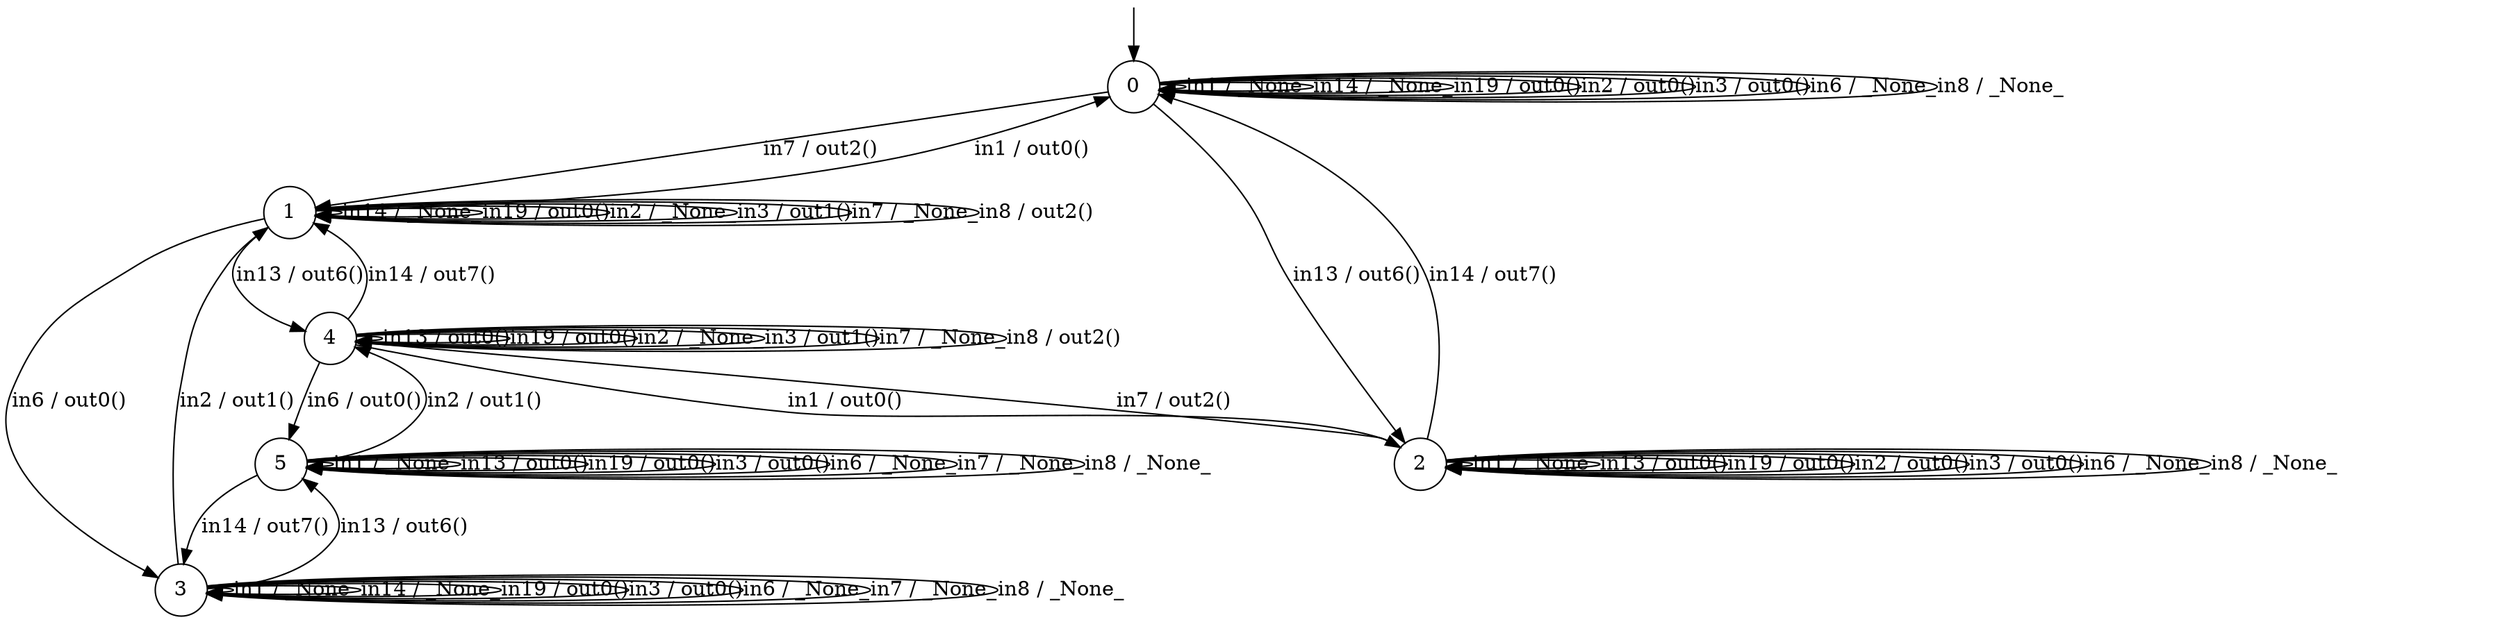 digraph g {

	s0 [shape="circle" label="0"];
	s1 [shape="circle" label="1"];
	s2 [shape="circle" label="2"];
	s3 [shape="circle" label="3"];
	s4 [shape="circle" label="4"];
	s5 [shape="circle" label="5"];
	s0 -> s0 [label="in1 / _None_"];
	s0 -> s2 [label="in13 / out6()"];
	s0 -> s0 [label="in14 / _None_"];
	s0 -> s0 [label="in19 / out0()"];
	s0 -> s0 [label="in2 / out0()"];
	s0 -> s0 [label="in3 / out0()"];
	s0 -> s0 [label="in6 / _None_"];
	s0 -> s1 [label="in7 / out2()"];
	s0 -> s0 [label="in8 / _None_"];
	s1 -> s0 [label="in1 / out0()"];
	s1 -> s4 [label="in13 / out6()"];
	s1 -> s1 [label="in14 / _None_"];
	s1 -> s1 [label="in19 / out0()"];
	s1 -> s1 [label="in2 / _None_"];
	s1 -> s1 [label="in3 / out1()"];
	s1 -> s3 [label="in6 / out0()"];
	s1 -> s1 [label="in7 / _None_"];
	s1 -> s1 [label="in8 / out2()"];
	s2 -> s2 [label="in1 / _None_"];
	s2 -> s2 [label="in13 / out0()"];
	s2 -> s0 [label="in14 / out7()"];
	s2 -> s2 [label="in19 / out0()"];
	s2 -> s2 [label="in2 / out0()"];
	s2 -> s2 [label="in3 / out0()"];
	s2 -> s2 [label="in6 / _None_"];
	s2 -> s4 [label="in7 / out2()"];
	s2 -> s2 [label="in8 / _None_"];
	s3 -> s3 [label="in1 / _None_"];
	s3 -> s5 [label="in13 / out6()"];
	s3 -> s3 [label="in14 / _None_"];
	s3 -> s3 [label="in19 / out0()"];
	s3 -> s1 [label="in2 / out1()"];
	s3 -> s3 [label="in3 / out0()"];
	s3 -> s3 [label="in6 / _None_"];
	s3 -> s3 [label="in7 / _None_"];
	s3 -> s3 [label="in8 / _None_"];
	s4 -> s2 [label="in1 / out0()"];
	s4 -> s4 [label="in13 / out0()"];
	s4 -> s1 [label="in14 / out7()"];
	s4 -> s4 [label="in19 / out0()"];
	s4 -> s4 [label="in2 / _None_"];
	s4 -> s4 [label="in3 / out1()"];
	s4 -> s5 [label="in6 / out0()"];
	s4 -> s4 [label="in7 / _None_"];
	s4 -> s4 [label="in8 / out2()"];
	s5 -> s5 [label="in1 / _None_"];
	s5 -> s5 [label="in13 / out0()"];
	s5 -> s3 [label="in14 / out7()"];
	s5 -> s5 [label="in19 / out0()"];
	s5 -> s4 [label="in2 / out1()"];
	s5 -> s5 [label="in3 / out0()"];
	s5 -> s5 [label="in6 / _None_"];
	s5 -> s5 [label="in7 / _None_"];
	s5 -> s5 [label="in8 / _None_"];

__start0 [label="" shape="none" width="0" height="0"];
__start0 -> s0;

}
